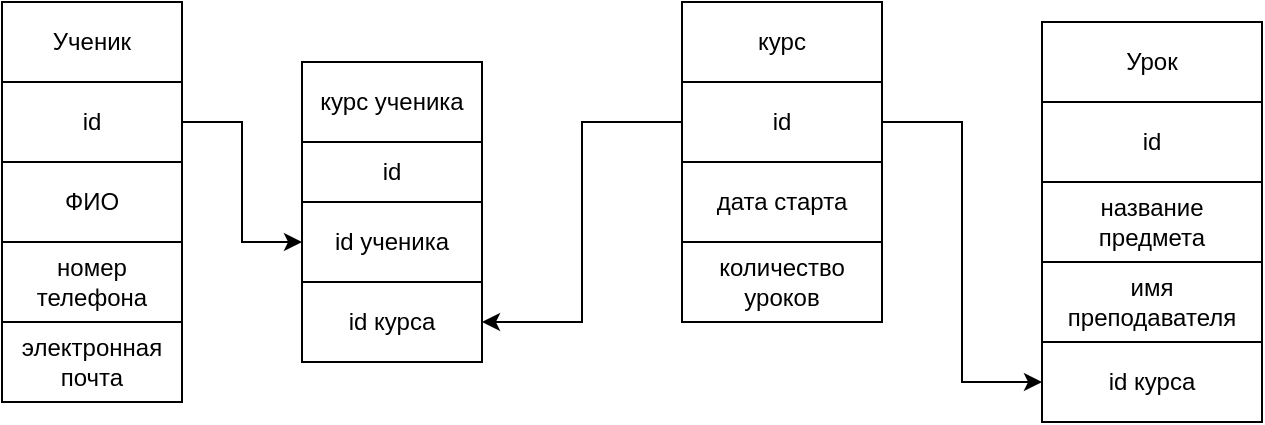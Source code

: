 <mxfile version="22.0.0" type="github">
  <diagram name="Страница — 1" id="l77k-pBzKfUBvaPXt5zO">
    <mxGraphModel dx="794" dy="464" grid="1" gridSize="10" guides="1" tooltips="1" connect="1" arrows="1" fold="1" page="1" pageScale="1" pageWidth="827" pageHeight="1169" math="0" shadow="0">
      <root>
        <mxCell id="0" />
        <mxCell id="1" parent="0" />
        <mxCell id="AINnDkxKhXQxrpnKqAcw-12" value="" style="shape=table;startSize=0;container=1;collapsible=0;childLayout=tableLayout;" parent="1" vertex="1">
          <mxGeometry x="220" y="80" width="90" height="150" as="geometry" />
        </mxCell>
        <mxCell id="AINnDkxKhXQxrpnKqAcw-13" value="" style="shape=tableRow;horizontal=0;startSize=0;swimlaneHead=0;swimlaneBody=0;strokeColor=inherit;top=0;left=0;bottom=0;right=0;collapsible=0;dropTarget=0;fillColor=none;points=[[0,0.5],[1,0.5]];portConstraint=eastwest;" parent="AINnDkxKhXQxrpnKqAcw-12" vertex="1">
          <mxGeometry width="90" height="40" as="geometry" />
        </mxCell>
        <mxCell id="AINnDkxKhXQxrpnKqAcw-14" value="курс ученика" style="shape=partialRectangle;html=1;whiteSpace=wrap;connectable=0;strokeColor=inherit;overflow=hidden;fillColor=none;top=0;left=0;bottom=0;right=0;pointerEvents=1;" parent="AINnDkxKhXQxrpnKqAcw-13" vertex="1">
          <mxGeometry width="90" height="40" as="geometry">
            <mxRectangle width="90" height="40" as="alternateBounds" />
          </mxGeometry>
        </mxCell>
        <mxCell id="AINnDkxKhXQxrpnKqAcw-15" value="" style="shape=tableRow;horizontal=0;startSize=0;swimlaneHead=0;swimlaneBody=0;strokeColor=inherit;top=0;left=0;bottom=0;right=0;collapsible=0;dropTarget=0;fillColor=none;points=[[0,0.5],[1,0.5]];portConstraint=eastwest;" parent="AINnDkxKhXQxrpnKqAcw-12" vertex="1">
          <mxGeometry y="40" width="90" height="30" as="geometry" />
        </mxCell>
        <mxCell id="AINnDkxKhXQxrpnKqAcw-16" value="id" style="shape=partialRectangle;html=1;whiteSpace=wrap;connectable=0;strokeColor=inherit;overflow=hidden;fillColor=none;top=0;left=0;bottom=0;right=0;pointerEvents=1;" parent="AINnDkxKhXQxrpnKqAcw-15" vertex="1">
          <mxGeometry width="90" height="30" as="geometry">
            <mxRectangle width="90" height="30" as="alternateBounds" />
          </mxGeometry>
        </mxCell>
        <mxCell id="AINnDkxKhXQxrpnKqAcw-17" value="" style="shape=tableRow;horizontal=0;startSize=0;swimlaneHead=0;swimlaneBody=0;strokeColor=inherit;top=0;left=0;bottom=0;right=0;collapsible=0;dropTarget=0;fillColor=none;points=[[0,0.5],[1,0.5]];portConstraint=eastwest;" parent="AINnDkxKhXQxrpnKqAcw-12" vertex="1">
          <mxGeometry y="70" width="90" height="40" as="geometry" />
        </mxCell>
        <mxCell id="AINnDkxKhXQxrpnKqAcw-18" value="id ученика" style="shape=partialRectangle;html=1;whiteSpace=wrap;connectable=0;strokeColor=inherit;overflow=hidden;fillColor=none;top=0;left=0;bottom=0;right=0;pointerEvents=1;" parent="AINnDkxKhXQxrpnKqAcw-17" vertex="1">
          <mxGeometry width="90" height="40" as="geometry">
            <mxRectangle width="90" height="40" as="alternateBounds" />
          </mxGeometry>
        </mxCell>
        <mxCell id="AINnDkxKhXQxrpnKqAcw-19" value="" style="shape=tableRow;horizontal=0;startSize=0;swimlaneHead=0;swimlaneBody=0;strokeColor=inherit;top=0;left=0;bottom=0;right=0;collapsible=0;dropTarget=0;fillColor=none;points=[[0,0.5],[1,0.5]];portConstraint=eastwest;" parent="AINnDkxKhXQxrpnKqAcw-12" vertex="1">
          <mxGeometry y="110" width="90" height="40" as="geometry" />
        </mxCell>
        <mxCell id="AINnDkxKhXQxrpnKqAcw-20" value="id курса" style="shape=partialRectangle;html=1;whiteSpace=wrap;connectable=0;strokeColor=inherit;overflow=hidden;fillColor=none;top=0;left=0;bottom=0;right=0;pointerEvents=1;" parent="AINnDkxKhXQxrpnKqAcw-19" vertex="1">
          <mxGeometry width="90" height="40" as="geometry">
            <mxRectangle width="90" height="40" as="alternateBounds" />
          </mxGeometry>
        </mxCell>
        <mxCell id="AINnDkxKhXQxrpnKqAcw-21" value="" style="shape=table;startSize=0;container=1;collapsible=0;childLayout=tableLayout;" parent="1" vertex="1">
          <mxGeometry x="410" y="50" width="100" height="160" as="geometry" />
        </mxCell>
        <mxCell id="AINnDkxKhXQxrpnKqAcw-22" value="" style="shape=tableRow;horizontal=0;startSize=0;swimlaneHead=0;swimlaneBody=0;strokeColor=inherit;top=0;left=0;bottom=0;right=0;collapsible=0;dropTarget=0;fillColor=none;points=[[0,0.5],[1,0.5]];portConstraint=eastwest;" parent="AINnDkxKhXQxrpnKqAcw-21" vertex="1">
          <mxGeometry width="100" height="40" as="geometry" />
        </mxCell>
        <mxCell id="AINnDkxKhXQxrpnKqAcw-23" value="курс" style="shape=partialRectangle;html=1;whiteSpace=wrap;connectable=0;strokeColor=inherit;overflow=hidden;fillColor=none;top=0;left=0;bottom=0;right=0;pointerEvents=1;" parent="AINnDkxKhXQxrpnKqAcw-22" vertex="1">
          <mxGeometry width="100" height="40" as="geometry">
            <mxRectangle width="100" height="40" as="alternateBounds" />
          </mxGeometry>
        </mxCell>
        <mxCell id="AINnDkxKhXQxrpnKqAcw-24" value="" style="shape=tableRow;horizontal=0;startSize=0;swimlaneHead=0;swimlaneBody=0;strokeColor=inherit;top=0;left=0;bottom=0;right=0;collapsible=0;dropTarget=0;fillColor=none;points=[[0,0.5],[1,0.5]];portConstraint=eastwest;" parent="AINnDkxKhXQxrpnKqAcw-21" vertex="1">
          <mxGeometry y="40" width="100" height="40" as="geometry" />
        </mxCell>
        <mxCell id="AINnDkxKhXQxrpnKqAcw-25" value="id" style="shape=partialRectangle;html=1;whiteSpace=wrap;connectable=0;strokeColor=inherit;overflow=hidden;fillColor=none;top=0;left=0;bottom=0;right=0;pointerEvents=1;" parent="AINnDkxKhXQxrpnKqAcw-24" vertex="1">
          <mxGeometry width="100" height="40" as="geometry">
            <mxRectangle width="100" height="40" as="alternateBounds" />
          </mxGeometry>
        </mxCell>
        <mxCell id="AINnDkxKhXQxrpnKqAcw-26" value="" style="shape=tableRow;horizontal=0;startSize=0;swimlaneHead=0;swimlaneBody=0;strokeColor=inherit;top=0;left=0;bottom=0;right=0;collapsible=0;dropTarget=0;fillColor=none;points=[[0,0.5],[1,0.5]];portConstraint=eastwest;" parent="AINnDkxKhXQxrpnKqAcw-21" vertex="1">
          <mxGeometry y="80" width="100" height="40" as="geometry" />
        </mxCell>
        <mxCell id="AINnDkxKhXQxrpnKqAcw-27" value="дата старта" style="shape=partialRectangle;html=1;whiteSpace=wrap;connectable=0;strokeColor=inherit;overflow=hidden;fillColor=none;top=0;left=0;bottom=0;right=0;pointerEvents=1;" parent="AINnDkxKhXQxrpnKqAcw-26" vertex="1">
          <mxGeometry width="100" height="40" as="geometry">
            <mxRectangle width="100" height="40" as="alternateBounds" />
          </mxGeometry>
        </mxCell>
        <mxCell id="AINnDkxKhXQxrpnKqAcw-28" value="" style="shape=tableRow;horizontal=0;startSize=0;swimlaneHead=0;swimlaneBody=0;strokeColor=inherit;top=0;left=0;bottom=0;right=0;collapsible=0;dropTarget=0;fillColor=none;points=[[0,0.5],[1,0.5]];portConstraint=eastwest;" parent="AINnDkxKhXQxrpnKqAcw-21" vertex="1">
          <mxGeometry y="120" width="100" height="40" as="geometry" />
        </mxCell>
        <mxCell id="AINnDkxKhXQxrpnKqAcw-29" value="количество уроков" style="shape=partialRectangle;html=1;whiteSpace=wrap;connectable=0;strokeColor=inherit;overflow=hidden;fillColor=none;top=0;left=0;bottom=0;right=0;pointerEvents=1;" parent="AINnDkxKhXQxrpnKqAcw-28" vertex="1">
          <mxGeometry width="100" height="40" as="geometry">
            <mxRectangle width="100" height="40" as="alternateBounds" />
          </mxGeometry>
        </mxCell>
        <mxCell id="AINnDkxKhXQxrpnKqAcw-30" value="" style="shape=table;startSize=0;container=1;collapsible=0;childLayout=tableLayout;" parent="1" vertex="1">
          <mxGeometry x="590" y="60" width="110" height="200" as="geometry" />
        </mxCell>
        <mxCell id="AINnDkxKhXQxrpnKqAcw-31" value="" style="shape=tableRow;horizontal=0;startSize=0;swimlaneHead=0;swimlaneBody=0;strokeColor=inherit;top=0;left=0;bottom=0;right=0;collapsible=0;dropTarget=0;fillColor=none;points=[[0,0.5],[1,0.5]];portConstraint=eastwest;" parent="AINnDkxKhXQxrpnKqAcw-30" vertex="1">
          <mxGeometry width="110" height="40" as="geometry" />
        </mxCell>
        <mxCell id="AINnDkxKhXQxrpnKqAcw-32" value="Урок" style="shape=partialRectangle;html=1;whiteSpace=wrap;connectable=0;strokeColor=inherit;overflow=hidden;fillColor=none;top=0;left=0;bottom=0;right=0;pointerEvents=1;" parent="AINnDkxKhXQxrpnKqAcw-31" vertex="1">
          <mxGeometry width="110" height="40" as="geometry">
            <mxRectangle width="110" height="40" as="alternateBounds" />
          </mxGeometry>
        </mxCell>
        <mxCell id="AINnDkxKhXQxrpnKqAcw-33" value="" style="shape=tableRow;horizontal=0;startSize=0;swimlaneHead=0;swimlaneBody=0;strokeColor=inherit;top=0;left=0;bottom=0;right=0;collapsible=0;dropTarget=0;fillColor=none;points=[[0,0.5],[1,0.5]];portConstraint=eastwest;" parent="AINnDkxKhXQxrpnKqAcw-30" vertex="1">
          <mxGeometry y="40" width="110" height="40" as="geometry" />
        </mxCell>
        <mxCell id="AINnDkxKhXQxrpnKqAcw-34" value="id" style="shape=partialRectangle;html=1;whiteSpace=wrap;connectable=0;strokeColor=inherit;overflow=hidden;fillColor=none;top=0;left=0;bottom=0;right=0;pointerEvents=1;" parent="AINnDkxKhXQxrpnKqAcw-33" vertex="1">
          <mxGeometry width="110" height="40" as="geometry">
            <mxRectangle width="110" height="40" as="alternateBounds" />
          </mxGeometry>
        </mxCell>
        <mxCell id="AINnDkxKhXQxrpnKqAcw-35" value="" style="shape=tableRow;horizontal=0;startSize=0;swimlaneHead=0;swimlaneBody=0;strokeColor=inherit;top=0;left=0;bottom=0;right=0;collapsible=0;dropTarget=0;fillColor=none;points=[[0,0.5],[1,0.5]];portConstraint=eastwest;" parent="AINnDkxKhXQxrpnKqAcw-30" vertex="1">
          <mxGeometry y="80" width="110" height="40" as="geometry" />
        </mxCell>
        <mxCell id="AINnDkxKhXQxrpnKqAcw-36" value="название предмета" style="shape=partialRectangle;html=1;whiteSpace=wrap;connectable=0;strokeColor=inherit;overflow=hidden;fillColor=none;top=0;left=0;bottom=0;right=0;pointerEvents=1;" parent="AINnDkxKhXQxrpnKqAcw-35" vertex="1">
          <mxGeometry width="110" height="40" as="geometry">
            <mxRectangle width="110" height="40" as="alternateBounds" />
          </mxGeometry>
        </mxCell>
        <mxCell id="AINnDkxKhXQxrpnKqAcw-37" value="" style="shape=tableRow;horizontal=0;startSize=0;swimlaneHead=0;swimlaneBody=0;strokeColor=inherit;top=0;left=0;bottom=0;right=0;collapsible=0;dropTarget=0;fillColor=none;points=[[0,0.5],[1,0.5]];portConstraint=eastwest;" parent="AINnDkxKhXQxrpnKqAcw-30" vertex="1">
          <mxGeometry y="120" width="110" height="40" as="geometry" />
        </mxCell>
        <mxCell id="AINnDkxKhXQxrpnKqAcw-38" value="имя преподавателя" style="shape=partialRectangle;html=1;whiteSpace=wrap;connectable=0;strokeColor=inherit;overflow=hidden;fillColor=none;top=0;left=0;bottom=0;right=0;pointerEvents=1;" parent="AINnDkxKhXQxrpnKqAcw-37" vertex="1">
          <mxGeometry width="110" height="40" as="geometry">
            <mxRectangle width="110" height="40" as="alternateBounds" />
          </mxGeometry>
        </mxCell>
        <mxCell id="AINnDkxKhXQxrpnKqAcw-39" value="" style="shape=tableRow;horizontal=0;startSize=0;swimlaneHead=0;swimlaneBody=0;strokeColor=inherit;top=0;left=0;bottom=0;right=0;collapsible=0;dropTarget=0;fillColor=none;points=[[0,0.5],[1,0.5]];portConstraint=eastwest;" parent="AINnDkxKhXQxrpnKqAcw-30" vertex="1">
          <mxGeometry y="160" width="110" height="40" as="geometry" />
        </mxCell>
        <mxCell id="AINnDkxKhXQxrpnKqAcw-40" value="id курса" style="shape=partialRectangle;html=1;whiteSpace=wrap;connectable=0;strokeColor=inherit;overflow=hidden;fillColor=none;top=0;left=0;bottom=0;right=0;pointerEvents=1;" parent="AINnDkxKhXQxrpnKqAcw-39" vertex="1">
          <mxGeometry width="110" height="40" as="geometry">
            <mxRectangle width="110" height="40" as="alternateBounds" />
          </mxGeometry>
        </mxCell>
        <mxCell id="AINnDkxKhXQxrpnKqAcw-45" value="" style="shape=table;startSize=0;container=1;collapsible=0;childLayout=tableLayout;" parent="1" vertex="1">
          <mxGeometry x="70" y="50" width="90" height="200" as="geometry" />
        </mxCell>
        <mxCell id="AINnDkxKhXQxrpnKqAcw-46" value="" style="shape=tableRow;horizontal=0;startSize=0;swimlaneHead=0;swimlaneBody=0;strokeColor=inherit;top=0;left=0;bottom=0;right=0;collapsible=0;dropTarget=0;fillColor=none;points=[[0,0.5],[1,0.5]];portConstraint=eastwest;" parent="AINnDkxKhXQxrpnKqAcw-45" vertex="1">
          <mxGeometry width="90" height="40" as="geometry" />
        </mxCell>
        <mxCell id="AINnDkxKhXQxrpnKqAcw-47" value="&lt;font style=&quot;vertical-align: inherit;&quot;&gt;&lt;font style=&quot;vertical-align: inherit;&quot;&gt;Ученик&lt;/font&gt;&lt;/font&gt;" style="shape=partialRectangle;html=1;whiteSpace=wrap;connectable=0;strokeColor=inherit;overflow=hidden;fillColor=none;top=0;left=0;bottom=0;right=0;pointerEvents=1;" parent="AINnDkxKhXQxrpnKqAcw-46" vertex="1">
          <mxGeometry width="90" height="40" as="geometry">
            <mxRectangle width="90" height="40" as="alternateBounds" />
          </mxGeometry>
        </mxCell>
        <mxCell id="AINnDkxKhXQxrpnKqAcw-48" value="" style="shape=tableRow;horizontal=0;startSize=0;swimlaneHead=0;swimlaneBody=0;strokeColor=inherit;top=0;left=0;bottom=0;right=0;collapsible=0;dropTarget=0;fillColor=none;points=[[0,0.5],[1,0.5]];portConstraint=eastwest;" parent="AINnDkxKhXQxrpnKqAcw-45" vertex="1">
          <mxGeometry y="40" width="90" height="40" as="geometry" />
        </mxCell>
        <mxCell id="AINnDkxKhXQxrpnKqAcw-49" value="id" style="shape=partialRectangle;html=1;whiteSpace=wrap;connectable=0;strokeColor=inherit;overflow=hidden;fillColor=none;top=0;left=0;bottom=0;right=0;pointerEvents=1;" parent="AINnDkxKhXQxrpnKqAcw-48" vertex="1">
          <mxGeometry width="90" height="40" as="geometry">
            <mxRectangle width="90" height="40" as="alternateBounds" />
          </mxGeometry>
        </mxCell>
        <mxCell id="AINnDkxKhXQxrpnKqAcw-50" value="" style="shape=tableRow;horizontal=0;startSize=0;swimlaneHead=0;swimlaneBody=0;strokeColor=inherit;top=0;left=0;bottom=0;right=0;collapsible=0;dropTarget=0;fillColor=none;points=[[0,0.5],[1,0.5]];portConstraint=eastwest;" parent="AINnDkxKhXQxrpnKqAcw-45" vertex="1">
          <mxGeometry y="80" width="90" height="40" as="geometry" />
        </mxCell>
        <mxCell id="AINnDkxKhXQxrpnKqAcw-51" value="ФИО" style="shape=partialRectangle;html=1;whiteSpace=wrap;connectable=0;strokeColor=inherit;overflow=hidden;fillColor=none;top=0;left=0;bottom=0;right=0;pointerEvents=1;" parent="AINnDkxKhXQxrpnKqAcw-50" vertex="1">
          <mxGeometry width="90" height="40" as="geometry">
            <mxRectangle width="90" height="40" as="alternateBounds" />
          </mxGeometry>
        </mxCell>
        <mxCell id="AINnDkxKhXQxrpnKqAcw-52" value="" style="shape=tableRow;horizontal=0;startSize=0;swimlaneHead=0;swimlaneBody=0;strokeColor=inherit;top=0;left=0;bottom=0;right=0;collapsible=0;dropTarget=0;fillColor=none;points=[[0,0.5],[1,0.5]];portConstraint=eastwest;" parent="AINnDkxKhXQxrpnKqAcw-45" vertex="1">
          <mxGeometry y="120" width="90" height="40" as="geometry" />
        </mxCell>
        <mxCell id="AINnDkxKhXQxrpnKqAcw-53" value="номер телефона" style="shape=partialRectangle;html=1;whiteSpace=wrap;connectable=0;strokeColor=inherit;overflow=hidden;fillColor=none;top=0;left=0;bottom=0;right=0;pointerEvents=1;" parent="AINnDkxKhXQxrpnKqAcw-52" vertex="1">
          <mxGeometry width="90" height="40" as="geometry">
            <mxRectangle width="90" height="40" as="alternateBounds" />
          </mxGeometry>
        </mxCell>
        <mxCell id="AINnDkxKhXQxrpnKqAcw-54" value="" style="shape=tableRow;horizontal=0;startSize=0;swimlaneHead=0;swimlaneBody=0;strokeColor=inherit;top=0;left=0;bottom=0;right=0;collapsible=0;dropTarget=0;fillColor=none;points=[[0,0.5],[1,0.5]];portConstraint=eastwest;" parent="AINnDkxKhXQxrpnKqAcw-45" vertex="1">
          <mxGeometry y="160" width="90" height="40" as="geometry" />
        </mxCell>
        <mxCell id="AINnDkxKhXQxrpnKqAcw-55" value="электронная почта" style="shape=partialRectangle;html=1;whiteSpace=wrap;connectable=0;strokeColor=inherit;overflow=hidden;fillColor=none;top=0;left=0;bottom=0;right=0;pointerEvents=1;" parent="AINnDkxKhXQxrpnKqAcw-54" vertex="1">
          <mxGeometry width="90" height="40" as="geometry">
            <mxRectangle width="90" height="40" as="alternateBounds" />
          </mxGeometry>
        </mxCell>
        <mxCell id="U-5mO94X3W5o9djdVea8-1" style="edgeStyle=orthogonalEdgeStyle;rounded=0;orthogonalLoop=1;jettySize=auto;html=1;exitX=1;exitY=0.5;exitDx=0;exitDy=0;entryX=0;entryY=0.5;entryDx=0;entryDy=0;" edge="1" parent="1" source="AINnDkxKhXQxrpnKqAcw-48" target="AINnDkxKhXQxrpnKqAcw-17">
          <mxGeometry relative="1" as="geometry" />
        </mxCell>
        <mxCell id="U-5mO94X3W5o9djdVea8-2" style="edgeStyle=orthogonalEdgeStyle;rounded=0;orthogonalLoop=1;jettySize=auto;html=1;exitX=0;exitY=0.5;exitDx=0;exitDy=0;entryX=1;entryY=0.5;entryDx=0;entryDy=0;" edge="1" parent="1" source="AINnDkxKhXQxrpnKqAcw-24" target="AINnDkxKhXQxrpnKqAcw-19">
          <mxGeometry relative="1" as="geometry" />
        </mxCell>
        <mxCell id="U-5mO94X3W5o9djdVea8-3" style="edgeStyle=orthogonalEdgeStyle;rounded=0;orthogonalLoop=1;jettySize=auto;html=1;exitX=1;exitY=0.5;exitDx=0;exitDy=0;entryX=0;entryY=0.5;entryDx=0;entryDy=0;" edge="1" parent="1" source="AINnDkxKhXQxrpnKqAcw-24" target="AINnDkxKhXQxrpnKqAcw-39">
          <mxGeometry relative="1" as="geometry" />
        </mxCell>
      </root>
    </mxGraphModel>
  </diagram>
</mxfile>
